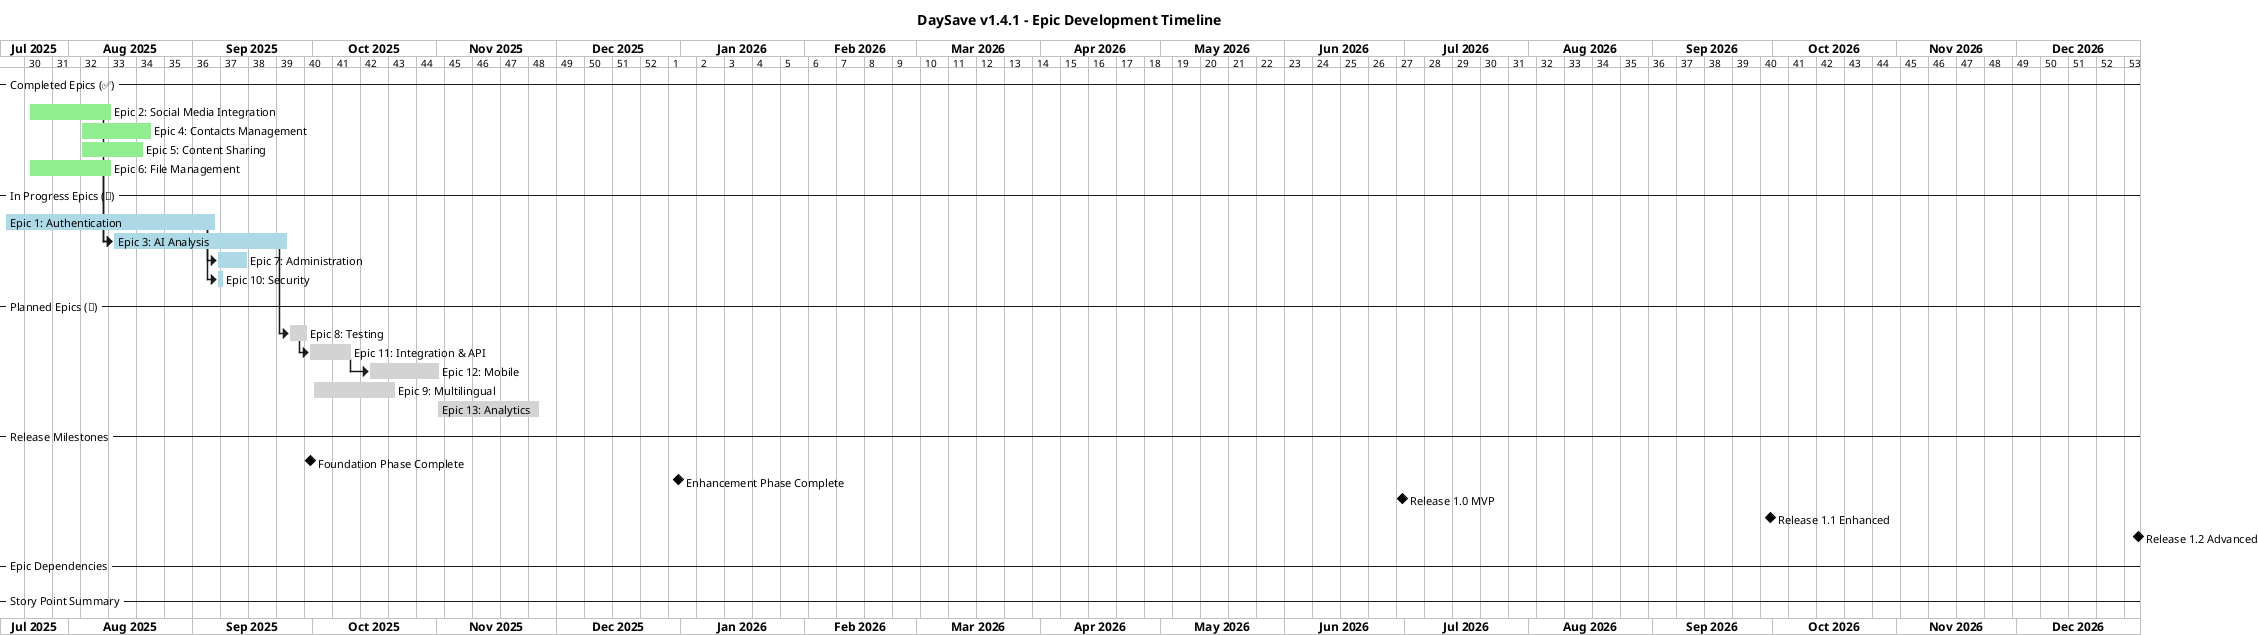 @startgantt
title DaySave v1.4.1 - Epic Development Timeline
printscale weekly
Project starts the 2025-07-15

-- Completed Epics (✅) --
[Epic 2: Social Media Integration] as [E2] starts 2025-07-22 and ends 2025-08-11
[E2] is colored in LightGreen
[Epic 4: Contacts Management] as [E4] starts 2025-08-04 and ends 2025-08-21
[E4] is colored in LightGreen
[Epic 5: Content Sharing] as [E5] starts 2025-08-04 and ends 2025-08-19
[E5] is colored in LightGreen
[Epic 6: File Management] as [E6] starts 2025-07-22 and ends 2025-08-11
[E6] is colored in LightGreen

-- In Progress Epics (🔄) --
[Epic 1: Authentication] as [E1] starts 2025-07-16 and ends 2025-09-06
[E1] is colored in LightBlue
[Epic 3: AI Analysis] as [E3] starts 2025-07-16 and ends 2025-09-24
[E3] is colored in LightBlue
[Epic 7: Administration] as [E7] starts 2025-08-14 and ends 2025-09-14
[E7] is colored in LightBlue
[Epic 10: Security] as [E10] starts 2025-08-14 and ends 2025-09-08
[E10] is colored in LightBlue

-- Planned Epics (📅) --
[Epic 8: Testing] as [E8] starts 2025-09-01 and ends 2025-09-29
[E8] is colored in LightGray
[Epic 11: Integration & API] as [E11] starts 2025-09-15 and ends 2025-10-10
[E11] is colored in LightGray
[Epic 12: Mobile] as [E12] starts 2025-10-15 and ends 2025-11-01
[E12] is colored in LightGray
[Epic 9: Multilingual] as [E9] starts 2025-10-01 and ends 2025-10-21
[E9] is colored in LightGray
[Epic 13: Analytics] as [E13] starts 2025-11-01 and ends 2025-11-26
[E13] is colored in LightGray

-- Release Milestones --
[Foundation Phase Complete] happens 2025-09-30
[Enhancement Phase Complete] happens 2025-12-31
[Release 1.0 MVP] happens 2026-06-30
[Release 1.1 Enhanced] happens 2026-09-30
[Release 1.2 Advanced] happens 2026-12-31

-- Epic Dependencies --
[E1] -> [E7]
[E2] -> [E3]
[E6] -> [E3]
[E3] -> [E8]
[E8] -> [E11]
[E11] -> [E12]
[E1] -> [E10]

-- Story Point Summary --
note bottom
**Epic Story Points & Completion:**
✅ Epic 2: Social Media (55 pts) - 100% Complete
✅ Epic 4: Contacts (89 pts) - 100% Complete  
✅ Epic 5: Sharing (34 pts) - 100% Complete
✅ Epic 6: File Management (55 pts) - 100% Complete
🔄 Epic 1: Authentication (89 pts) - 85% Complete
🔄 Epic 3: AI Analysis (144 pts) - 75% Complete
🔄 Epic 7: Administration (89 pts) - 60% Complete
🔄 Epic 10: Security (34 pts) - 45% Complete
📅 Epic 8: Testing (55 pts) - Planned
📅 Epic 11: Integration (34 pts) - Planned
📅 Epic 12: Mobile (21 pts) - Planned
📅 Epic 9: Multilingual (34 pts) - Planned
📅 Epic 13: Analytics (34 pts) - Planned

**Total: 787 Story Points | Completed: 623 (79.2%)**
end note

@endgantt
